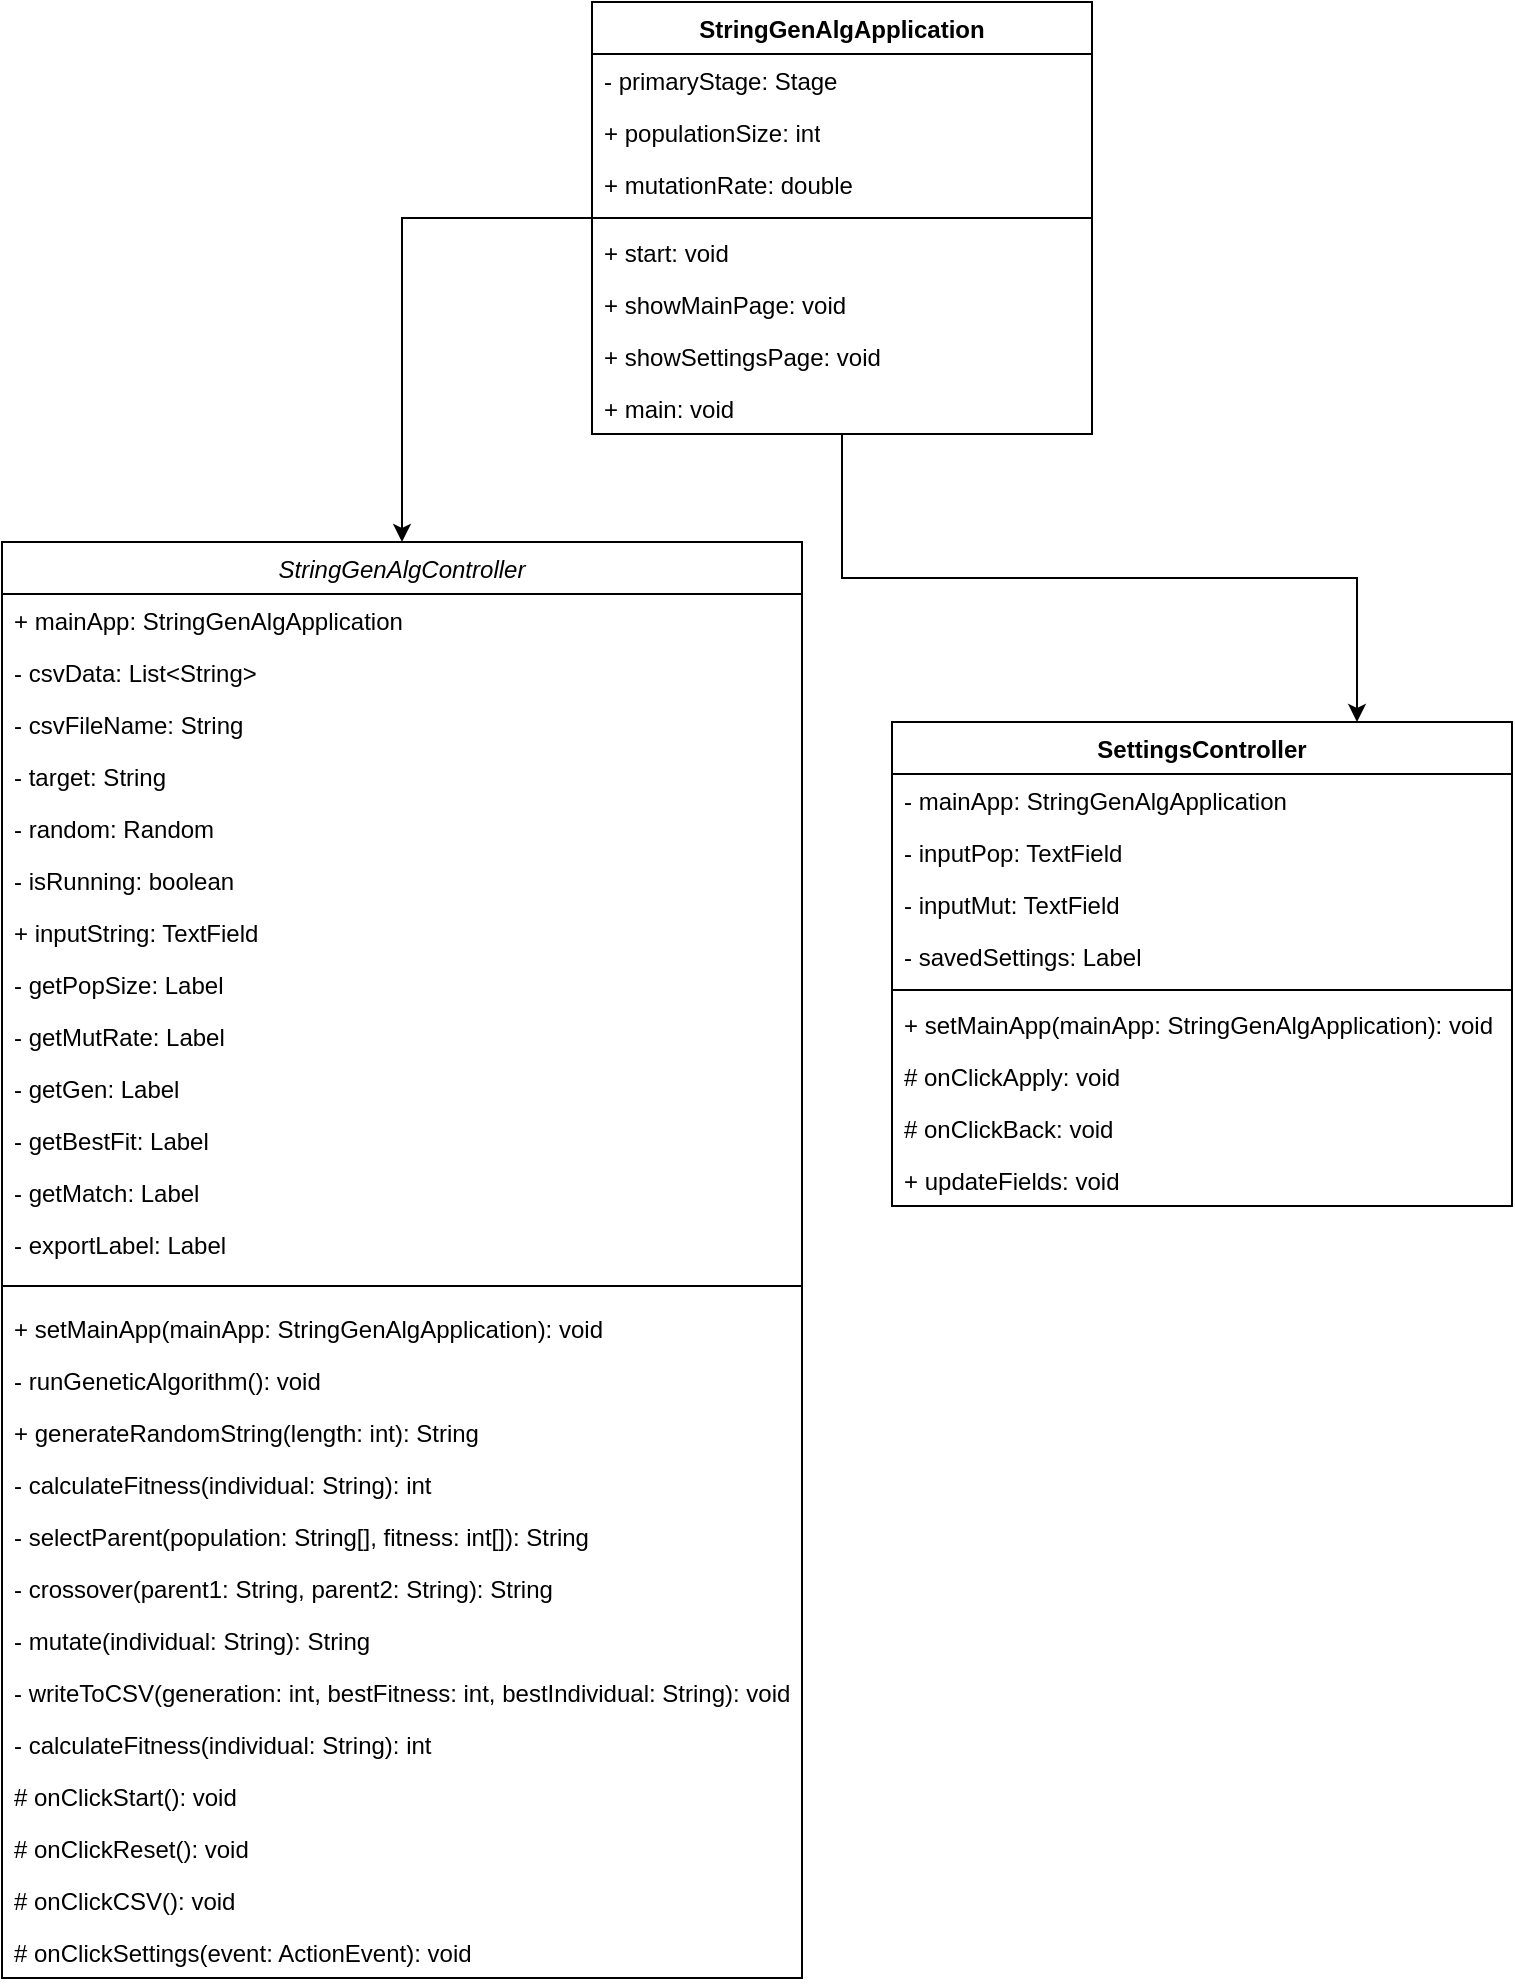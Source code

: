 <mxfile version="26.2.12">
  <diagram id="C5RBs43oDa-KdzZeNtuy" name="Page-1">
    <mxGraphModel dx="1428" dy="823" grid="1" gridSize="10" guides="1" tooltips="1" connect="1" arrows="1" fold="1" page="1" pageScale="1" pageWidth="827" pageHeight="1169" math="0" shadow="0">
      <root>
        <mxCell id="WIyWlLk6GJQsqaUBKTNV-0" />
        <mxCell id="WIyWlLk6GJQsqaUBKTNV-1" parent="WIyWlLk6GJQsqaUBKTNV-0" />
        <mxCell id="zkfFHV4jXpPFQw0GAbJ--0" value="StringGenAlgController" style="swimlane;fontStyle=2;align=center;verticalAlign=top;childLayout=stackLayout;horizontal=1;startSize=26;horizontalStack=0;resizeParent=1;resizeLast=0;collapsible=1;marginBottom=0;rounded=0;shadow=0;strokeWidth=1;" parent="WIyWlLk6GJQsqaUBKTNV-1" vertex="1">
          <mxGeometry x="15" y="360" width="400" height="718" as="geometry">
            <mxRectangle x="190" y="70" width="160" height="26" as="alternateBounds" />
          </mxGeometry>
        </mxCell>
        <mxCell id="zkfFHV4jXpPFQw0GAbJ--1" value="+ mainApp: StringGenAlgApplication" style="text;align=left;verticalAlign=top;spacingLeft=4;spacingRight=4;overflow=hidden;rotatable=0;points=[[0,0.5],[1,0.5]];portConstraint=eastwest;" parent="zkfFHV4jXpPFQw0GAbJ--0" vertex="1">
          <mxGeometry y="26" width="400" height="26" as="geometry" />
        </mxCell>
        <mxCell id="zkfFHV4jXpPFQw0GAbJ--2" value="- csvData: List&lt;String&gt;" style="text;align=left;verticalAlign=top;spacingLeft=4;spacingRight=4;overflow=hidden;rotatable=0;points=[[0,0.5],[1,0.5]];portConstraint=eastwest;rounded=0;shadow=0;html=0;" parent="zkfFHV4jXpPFQw0GAbJ--0" vertex="1">
          <mxGeometry y="52" width="400" height="26" as="geometry" />
        </mxCell>
        <mxCell id="zkfFHV4jXpPFQw0GAbJ--3" value="- csvFileName: String" style="text;align=left;verticalAlign=top;spacingLeft=4;spacingRight=4;overflow=hidden;rotatable=0;points=[[0,0.5],[1,0.5]];portConstraint=eastwest;rounded=0;shadow=0;html=0;" parent="zkfFHV4jXpPFQw0GAbJ--0" vertex="1">
          <mxGeometry y="78" width="400" height="26" as="geometry" />
        </mxCell>
        <mxCell id="AFHOz3qJvmi4sKP2RFol-2" value="- target: String" style="text;align=left;verticalAlign=top;spacingLeft=4;spacingRight=4;overflow=hidden;rotatable=0;points=[[0,0.5],[1,0.5]];portConstraint=eastwest;rounded=0;shadow=0;html=0;" vertex="1" parent="zkfFHV4jXpPFQw0GAbJ--0">
          <mxGeometry y="104" width="400" height="26" as="geometry" />
        </mxCell>
        <mxCell id="AFHOz3qJvmi4sKP2RFol-3" value="- random: Random" style="text;align=left;verticalAlign=top;spacingLeft=4;spacingRight=4;overflow=hidden;rotatable=0;points=[[0,0.5],[1,0.5]];portConstraint=eastwest;rounded=0;shadow=0;html=0;" vertex="1" parent="zkfFHV4jXpPFQw0GAbJ--0">
          <mxGeometry y="130" width="400" height="26" as="geometry" />
        </mxCell>
        <mxCell id="AFHOz3qJvmi4sKP2RFol-4" value="- isRunning: boolean" style="text;align=left;verticalAlign=top;spacingLeft=4;spacingRight=4;overflow=hidden;rotatable=0;points=[[0,0.5],[1,0.5]];portConstraint=eastwest;rounded=0;shadow=0;html=0;" vertex="1" parent="zkfFHV4jXpPFQw0GAbJ--0">
          <mxGeometry y="156" width="400" height="26" as="geometry" />
        </mxCell>
        <mxCell id="AFHOz3qJvmi4sKP2RFol-5" value="+ inputString: TextField" style="text;align=left;verticalAlign=top;spacingLeft=4;spacingRight=4;overflow=hidden;rotatable=0;points=[[0,0.5],[1,0.5]];portConstraint=eastwest;rounded=0;shadow=0;html=0;" vertex="1" parent="zkfFHV4jXpPFQw0GAbJ--0">
          <mxGeometry y="182" width="400" height="26" as="geometry" />
        </mxCell>
        <mxCell id="AFHOz3qJvmi4sKP2RFol-6" value="- getPopSize: Label" style="text;align=left;verticalAlign=top;spacingLeft=4;spacingRight=4;overflow=hidden;rotatable=0;points=[[0,0.5],[1,0.5]];portConstraint=eastwest;rounded=0;shadow=0;html=0;" vertex="1" parent="zkfFHV4jXpPFQw0GAbJ--0">
          <mxGeometry y="208" width="400" height="26" as="geometry" />
        </mxCell>
        <mxCell id="AFHOz3qJvmi4sKP2RFol-7" value="- getMutRate: Label" style="text;align=left;verticalAlign=top;spacingLeft=4;spacingRight=4;overflow=hidden;rotatable=0;points=[[0,0.5],[1,0.5]];portConstraint=eastwest;rounded=0;shadow=0;html=0;" vertex="1" parent="zkfFHV4jXpPFQw0GAbJ--0">
          <mxGeometry y="234" width="400" height="26" as="geometry" />
        </mxCell>
        <mxCell id="AFHOz3qJvmi4sKP2RFol-8" value="- getGen: Label" style="text;align=left;verticalAlign=top;spacingLeft=4;spacingRight=4;overflow=hidden;rotatable=0;points=[[0,0.5],[1,0.5]];portConstraint=eastwest;rounded=0;shadow=0;html=0;" vertex="1" parent="zkfFHV4jXpPFQw0GAbJ--0">
          <mxGeometry y="260" width="400" height="26" as="geometry" />
        </mxCell>
        <mxCell id="AFHOz3qJvmi4sKP2RFol-9" value="- getBestFit: Label" style="text;align=left;verticalAlign=top;spacingLeft=4;spacingRight=4;overflow=hidden;rotatable=0;points=[[0,0.5],[1,0.5]];portConstraint=eastwest;rounded=0;shadow=0;html=0;" vertex="1" parent="zkfFHV4jXpPFQw0GAbJ--0">
          <mxGeometry y="286" width="400" height="26" as="geometry" />
        </mxCell>
        <mxCell id="AFHOz3qJvmi4sKP2RFol-10" value="- getMatch: Label" style="text;align=left;verticalAlign=top;spacingLeft=4;spacingRight=4;overflow=hidden;rotatable=0;points=[[0,0.5],[1,0.5]];portConstraint=eastwest;rounded=0;shadow=0;html=0;" vertex="1" parent="zkfFHV4jXpPFQw0GAbJ--0">
          <mxGeometry y="312" width="400" height="26" as="geometry" />
        </mxCell>
        <mxCell id="AFHOz3qJvmi4sKP2RFol-11" value="- exportLabel: Label" style="text;align=left;verticalAlign=top;spacingLeft=4;spacingRight=4;overflow=hidden;rotatable=0;points=[[0,0.5],[1,0.5]];portConstraint=eastwest;rounded=0;shadow=0;html=0;" vertex="1" parent="zkfFHV4jXpPFQw0GAbJ--0">
          <mxGeometry y="338" width="400" height="26" as="geometry" />
        </mxCell>
        <mxCell id="zkfFHV4jXpPFQw0GAbJ--4" value="" style="line;html=1;strokeWidth=1;align=left;verticalAlign=middle;spacingTop=-1;spacingLeft=3;spacingRight=3;rotatable=0;labelPosition=right;points=[];portConstraint=eastwest;" parent="zkfFHV4jXpPFQw0GAbJ--0" vertex="1">
          <mxGeometry y="364" width="400" height="16" as="geometry" />
        </mxCell>
        <mxCell id="zkfFHV4jXpPFQw0GAbJ--5" value="+ setMainApp(mainApp: StringGenAlgApplication): void" style="text;align=left;verticalAlign=top;spacingLeft=4;spacingRight=4;overflow=hidden;rotatable=0;points=[[0,0.5],[1,0.5]];portConstraint=eastwest;" parent="zkfFHV4jXpPFQw0GAbJ--0" vertex="1">
          <mxGeometry y="380" width="400" height="26" as="geometry" />
        </mxCell>
        <mxCell id="AFHOz3qJvmi4sKP2RFol-12" value="- runGeneticAlgorithm(): void" style="text;align=left;verticalAlign=top;spacingLeft=4;spacingRight=4;overflow=hidden;rotatable=0;points=[[0,0.5],[1,0.5]];portConstraint=eastwest;" vertex="1" parent="zkfFHV4jXpPFQw0GAbJ--0">
          <mxGeometry y="406" width="400" height="26" as="geometry" />
        </mxCell>
        <mxCell id="AFHOz3qJvmi4sKP2RFol-13" value="+ generateRandomString(length: int): String" style="text;align=left;verticalAlign=top;spacingLeft=4;spacingRight=4;overflow=hidden;rotatable=0;points=[[0,0.5],[1,0.5]];portConstraint=eastwest;" vertex="1" parent="zkfFHV4jXpPFQw0GAbJ--0">
          <mxGeometry y="432" width="400" height="26" as="geometry" />
        </mxCell>
        <mxCell id="AFHOz3qJvmi4sKP2RFol-14" value="- calculateFitness(individual: String): int&#xa;" style="text;align=left;verticalAlign=top;spacingLeft=4;spacingRight=4;overflow=hidden;rotatable=0;points=[[0,0.5],[1,0.5]];portConstraint=eastwest;" vertex="1" parent="zkfFHV4jXpPFQw0GAbJ--0">
          <mxGeometry y="458" width="400" height="26" as="geometry" />
        </mxCell>
        <mxCell id="AFHOz3qJvmi4sKP2RFol-15" value="- selectParent(population: String[], fitness: int[]): String" style="text;align=left;verticalAlign=top;spacingLeft=4;spacingRight=4;overflow=hidden;rotatable=0;points=[[0,0.5],[1,0.5]];portConstraint=eastwest;" vertex="1" parent="zkfFHV4jXpPFQw0GAbJ--0">
          <mxGeometry y="484" width="400" height="26" as="geometry" />
        </mxCell>
        <mxCell id="AFHOz3qJvmi4sKP2RFol-16" value="- crossover(parent1: String, parent2: String): String" style="text;align=left;verticalAlign=top;spacingLeft=4;spacingRight=4;overflow=hidden;rotatable=0;points=[[0,0.5],[1,0.5]];portConstraint=eastwest;" vertex="1" parent="zkfFHV4jXpPFQw0GAbJ--0">
          <mxGeometry y="510" width="400" height="26" as="geometry" />
        </mxCell>
        <mxCell id="AFHOz3qJvmi4sKP2RFol-17" value="- mutate(individual: String): String" style="text;align=left;verticalAlign=top;spacingLeft=4;spacingRight=4;overflow=hidden;rotatable=0;points=[[0,0.5],[1,0.5]];portConstraint=eastwest;" vertex="1" parent="zkfFHV4jXpPFQw0GAbJ--0">
          <mxGeometry y="536" width="400" height="26" as="geometry" />
        </mxCell>
        <mxCell id="AFHOz3qJvmi4sKP2RFol-18" value="- writeToCSV(generation: int, bestFitness: int, bestIndividual: String): void" style="text;align=left;verticalAlign=top;spacingLeft=4;spacingRight=4;overflow=hidden;rotatable=0;points=[[0,0.5],[1,0.5]];portConstraint=eastwest;" vertex="1" parent="zkfFHV4jXpPFQw0GAbJ--0">
          <mxGeometry y="562" width="400" height="26" as="geometry" />
        </mxCell>
        <mxCell id="AFHOz3qJvmi4sKP2RFol-19" value="- calculateFitness(individual: String): int&#xa;" style="text;align=left;verticalAlign=top;spacingLeft=4;spacingRight=4;overflow=hidden;rotatable=0;points=[[0,0.5],[1,0.5]];portConstraint=eastwest;" vertex="1" parent="zkfFHV4jXpPFQw0GAbJ--0">
          <mxGeometry y="588" width="400" height="26" as="geometry" />
        </mxCell>
        <mxCell id="AFHOz3qJvmi4sKP2RFol-21" value="# onClickStart(): void" style="text;align=left;verticalAlign=top;spacingLeft=4;spacingRight=4;overflow=hidden;rotatable=0;points=[[0,0.5],[1,0.5]];portConstraint=eastwest;" vertex="1" parent="zkfFHV4jXpPFQw0GAbJ--0">
          <mxGeometry y="614" width="400" height="26" as="geometry" />
        </mxCell>
        <mxCell id="AFHOz3qJvmi4sKP2RFol-22" value="# onClickReset(): void" style="text;align=left;verticalAlign=top;spacingLeft=4;spacingRight=4;overflow=hidden;rotatable=0;points=[[0,0.5],[1,0.5]];portConstraint=eastwest;" vertex="1" parent="zkfFHV4jXpPFQw0GAbJ--0">
          <mxGeometry y="640" width="400" height="26" as="geometry" />
        </mxCell>
        <mxCell id="AFHOz3qJvmi4sKP2RFol-23" value="# onClickCSV(): void" style="text;align=left;verticalAlign=top;spacingLeft=4;spacingRight=4;overflow=hidden;rotatable=0;points=[[0,0.5],[1,0.5]];portConstraint=eastwest;" vertex="1" parent="zkfFHV4jXpPFQw0GAbJ--0">
          <mxGeometry y="666" width="400" height="26" as="geometry" />
        </mxCell>
        <mxCell id="AFHOz3qJvmi4sKP2RFol-24" value="# onClickSettings(event: ActionEvent): void" style="text;align=left;verticalAlign=top;spacingLeft=4;spacingRight=4;overflow=hidden;rotatable=0;points=[[0,0.5],[1,0.5]];portConstraint=eastwest;" vertex="1" parent="zkfFHV4jXpPFQw0GAbJ--0">
          <mxGeometry y="692" width="400" height="26" as="geometry" />
        </mxCell>
        <mxCell id="AFHOz3qJvmi4sKP2RFol-47" value="SettingsController" style="swimlane;fontStyle=1;align=center;verticalAlign=top;childLayout=stackLayout;horizontal=1;startSize=26;horizontalStack=0;resizeParent=1;resizeParentMax=0;resizeLast=0;collapsible=1;marginBottom=0;whiteSpace=wrap;html=1;" vertex="1" parent="WIyWlLk6GJQsqaUBKTNV-1">
          <mxGeometry x="460" y="450" width="310" height="242" as="geometry" />
        </mxCell>
        <mxCell id="AFHOz3qJvmi4sKP2RFol-48" value="- mainApp: StringGenAlgApplication" style="text;strokeColor=none;fillColor=none;align=left;verticalAlign=top;spacingLeft=4;spacingRight=4;overflow=hidden;rotatable=0;points=[[0,0.5],[1,0.5]];portConstraint=eastwest;whiteSpace=wrap;html=1;" vertex="1" parent="AFHOz3qJvmi4sKP2RFol-47">
          <mxGeometry y="26" width="310" height="26" as="geometry" />
        </mxCell>
        <mxCell id="AFHOz3qJvmi4sKP2RFol-51" value="- inputPop: TextField" style="text;strokeColor=none;fillColor=none;align=left;verticalAlign=top;spacingLeft=4;spacingRight=4;overflow=hidden;rotatable=0;points=[[0,0.5],[1,0.5]];portConstraint=eastwest;whiteSpace=wrap;html=1;" vertex="1" parent="AFHOz3qJvmi4sKP2RFol-47">
          <mxGeometry y="52" width="310" height="26" as="geometry" />
        </mxCell>
        <mxCell id="AFHOz3qJvmi4sKP2RFol-52" value="- inputMut: TextField" style="text;strokeColor=none;fillColor=none;align=left;verticalAlign=top;spacingLeft=4;spacingRight=4;overflow=hidden;rotatable=0;points=[[0,0.5],[1,0.5]];portConstraint=eastwest;whiteSpace=wrap;html=1;" vertex="1" parent="AFHOz3qJvmi4sKP2RFol-47">
          <mxGeometry y="78" width="310" height="26" as="geometry" />
        </mxCell>
        <mxCell id="AFHOz3qJvmi4sKP2RFol-53" value="- savedSettings: Label" style="text;strokeColor=none;fillColor=none;align=left;verticalAlign=top;spacingLeft=4;spacingRight=4;overflow=hidden;rotatable=0;points=[[0,0.5],[1,0.5]];portConstraint=eastwest;whiteSpace=wrap;html=1;" vertex="1" parent="AFHOz3qJvmi4sKP2RFol-47">
          <mxGeometry y="104" width="310" height="26" as="geometry" />
        </mxCell>
        <mxCell id="AFHOz3qJvmi4sKP2RFol-49" value="" style="line;strokeWidth=1;fillColor=none;align=left;verticalAlign=middle;spacingTop=-1;spacingLeft=3;spacingRight=3;rotatable=0;labelPosition=right;points=[];portConstraint=eastwest;strokeColor=inherit;" vertex="1" parent="AFHOz3qJvmi4sKP2RFol-47">
          <mxGeometry y="130" width="310" height="8" as="geometry" />
        </mxCell>
        <mxCell id="AFHOz3qJvmi4sKP2RFol-50" value="&lt;span style=&quot;text-wrap-mode: nowrap;&quot;&gt;+ setMainApp(mainApp: StringGenAlgApplication): void&lt;/span&gt;" style="text;strokeColor=none;fillColor=none;align=left;verticalAlign=top;spacingLeft=4;spacingRight=4;overflow=hidden;rotatable=0;points=[[0,0.5],[1,0.5]];portConstraint=eastwest;whiteSpace=wrap;html=1;" vertex="1" parent="AFHOz3qJvmi4sKP2RFol-47">
          <mxGeometry y="138" width="310" height="26" as="geometry" />
        </mxCell>
        <mxCell id="AFHOz3qJvmi4sKP2RFol-55" value="&lt;span style=&quot;text-wrap-mode: nowrap;&quot;&gt;# onClickApply: void&lt;/span&gt;" style="text;strokeColor=none;fillColor=none;align=left;verticalAlign=top;spacingLeft=4;spacingRight=4;overflow=hidden;rotatable=0;points=[[0,0.5],[1,0.5]];portConstraint=eastwest;whiteSpace=wrap;html=1;" vertex="1" parent="AFHOz3qJvmi4sKP2RFol-47">
          <mxGeometry y="164" width="310" height="26" as="geometry" />
        </mxCell>
        <mxCell id="AFHOz3qJvmi4sKP2RFol-56" value="&lt;span style=&quot;text-wrap-mode: nowrap;&quot;&gt;# onClickBack: void&lt;/span&gt;" style="text;strokeColor=none;fillColor=none;align=left;verticalAlign=top;spacingLeft=4;spacingRight=4;overflow=hidden;rotatable=0;points=[[0,0.5],[1,0.5]];portConstraint=eastwest;whiteSpace=wrap;html=1;" vertex="1" parent="AFHOz3qJvmi4sKP2RFol-47">
          <mxGeometry y="190" width="310" height="26" as="geometry" />
        </mxCell>
        <mxCell id="AFHOz3qJvmi4sKP2RFol-57" value="&lt;span style=&quot;text-wrap-mode: nowrap;&quot;&gt;+ updateFields: void&lt;/span&gt;" style="text;strokeColor=none;fillColor=none;align=left;verticalAlign=top;spacingLeft=4;spacingRight=4;overflow=hidden;rotatable=0;points=[[0,0.5],[1,0.5]];portConstraint=eastwest;whiteSpace=wrap;html=1;" vertex="1" parent="AFHOz3qJvmi4sKP2RFol-47">
          <mxGeometry y="216" width="310" height="26" as="geometry" />
        </mxCell>
        <mxCell id="AFHOz3qJvmi4sKP2RFol-72" style="edgeStyle=orthogonalEdgeStyle;rounded=0;orthogonalLoop=1;jettySize=auto;html=1;entryX=0.75;entryY=0;entryDx=0;entryDy=0;" edge="1" parent="WIyWlLk6GJQsqaUBKTNV-1" source="AFHOz3qJvmi4sKP2RFol-62" target="AFHOz3qJvmi4sKP2RFol-47">
          <mxGeometry relative="1" as="geometry" />
        </mxCell>
        <mxCell id="AFHOz3qJvmi4sKP2RFol-62" value="StringGenAlgApplication" style="swimlane;fontStyle=1;align=center;verticalAlign=top;childLayout=stackLayout;horizontal=1;startSize=26;horizontalStack=0;resizeParent=1;resizeParentMax=0;resizeLast=0;collapsible=1;marginBottom=0;whiteSpace=wrap;html=1;" vertex="1" parent="WIyWlLk6GJQsqaUBKTNV-1">
          <mxGeometry x="310" y="90" width="250" height="216" as="geometry" />
        </mxCell>
        <mxCell id="AFHOz3qJvmi4sKP2RFol-63" value="- primaryStage: Stage" style="text;strokeColor=none;fillColor=none;align=left;verticalAlign=top;spacingLeft=4;spacingRight=4;overflow=hidden;rotatable=0;points=[[0,0.5],[1,0.5]];portConstraint=eastwest;whiteSpace=wrap;html=1;" vertex="1" parent="AFHOz3qJvmi4sKP2RFol-62">
          <mxGeometry y="26" width="250" height="26" as="geometry" />
        </mxCell>
        <mxCell id="AFHOz3qJvmi4sKP2RFol-66" value="+ populationSize: int" style="text;strokeColor=none;fillColor=none;align=left;verticalAlign=top;spacingLeft=4;spacingRight=4;overflow=hidden;rotatable=0;points=[[0,0.5],[1,0.5]];portConstraint=eastwest;whiteSpace=wrap;html=1;" vertex="1" parent="AFHOz3qJvmi4sKP2RFol-62">
          <mxGeometry y="52" width="250" height="26" as="geometry" />
        </mxCell>
        <mxCell id="AFHOz3qJvmi4sKP2RFol-67" value="+ mutationRate: double" style="text;strokeColor=none;fillColor=none;align=left;verticalAlign=top;spacingLeft=4;spacingRight=4;overflow=hidden;rotatable=0;points=[[0,0.5],[1,0.5]];portConstraint=eastwest;whiteSpace=wrap;html=1;" vertex="1" parent="AFHOz3qJvmi4sKP2RFol-62">
          <mxGeometry y="78" width="250" height="26" as="geometry" />
        </mxCell>
        <mxCell id="AFHOz3qJvmi4sKP2RFol-64" value="" style="line;strokeWidth=1;fillColor=none;align=left;verticalAlign=middle;spacingTop=-1;spacingLeft=3;spacingRight=3;rotatable=0;labelPosition=right;points=[];portConstraint=eastwest;strokeColor=inherit;" vertex="1" parent="AFHOz3qJvmi4sKP2RFol-62">
          <mxGeometry y="104" width="250" height="8" as="geometry" />
        </mxCell>
        <mxCell id="AFHOz3qJvmi4sKP2RFol-65" value="+ start: void" style="text;strokeColor=none;fillColor=none;align=left;verticalAlign=top;spacingLeft=4;spacingRight=4;overflow=hidden;rotatable=0;points=[[0,0.5],[1,0.5]];portConstraint=eastwest;whiteSpace=wrap;html=1;" vertex="1" parent="AFHOz3qJvmi4sKP2RFol-62">
          <mxGeometry y="112" width="250" height="26" as="geometry" />
        </mxCell>
        <mxCell id="AFHOz3qJvmi4sKP2RFol-68" value="+ showMainPage: void" style="text;strokeColor=none;fillColor=none;align=left;verticalAlign=top;spacingLeft=4;spacingRight=4;overflow=hidden;rotatable=0;points=[[0,0.5],[1,0.5]];portConstraint=eastwest;whiteSpace=wrap;html=1;" vertex="1" parent="AFHOz3qJvmi4sKP2RFol-62">
          <mxGeometry y="138" width="250" height="26" as="geometry" />
        </mxCell>
        <mxCell id="AFHOz3qJvmi4sKP2RFol-69" value="+ showSettingsPage: void" style="text;strokeColor=none;fillColor=none;align=left;verticalAlign=top;spacingLeft=4;spacingRight=4;overflow=hidden;rotatable=0;points=[[0,0.5],[1,0.5]];portConstraint=eastwest;whiteSpace=wrap;html=1;" vertex="1" parent="AFHOz3qJvmi4sKP2RFol-62">
          <mxGeometry y="164" width="250" height="26" as="geometry" />
        </mxCell>
        <mxCell id="AFHOz3qJvmi4sKP2RFol-70" value="+ main: void" style="text;strokeColor=none;fillColor=none;align=left;verticalAlign=top;spacingLeft=4;spacingRight=4;overflow=hidden;rotatable=0;points=[[0,0.5],[1,0.5]];portConstraint=eastwest;whiteSpace=wrap;html=1;" vertex="1" parent="AFHOz3qJvmi4sKP2RFol-62">
          <mxGeometry y="190" width="250" height="26" as="geometry" />
        </mxCell>
        <mxCell id="AFHOz3qJvmi4sKP2RFol-71" style="edgeStyle=orthogonalEdgeStyle;rounded=0;orthogonalLoop=1;jettySize=auto;html=1;" edge="1" parent="WIyWlLk6GJQsqaUBKTNV-1" source="AFHOz3qJvmi4sKP2RFol-64" target="zkfFHV4jXpPFQw0GAbJ--0">
          <mxGeometry relative="1" as="geometry" />
        </mxCell>
      </root>
    </mxGraphModel>
  </diagram>
</mxfile>
